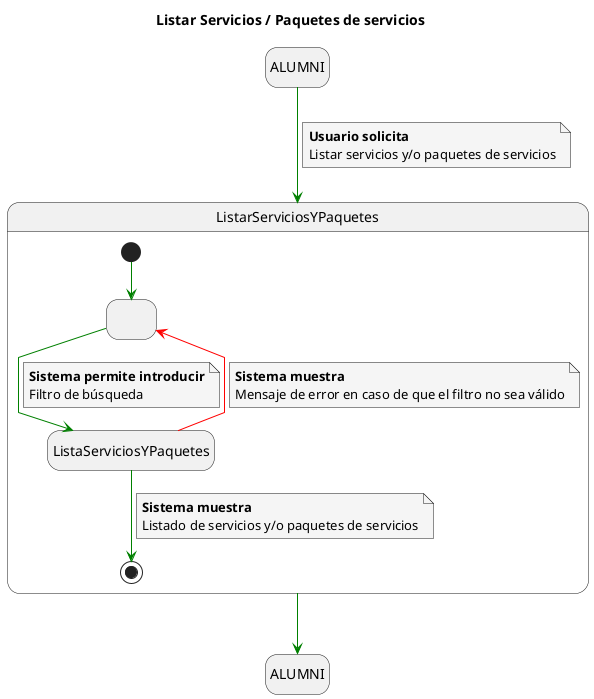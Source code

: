 @startuml
skinparam defaultFontName Arial
skinparam NoteBackgroundColor #whiteSmoke
skinparam ArrowColor #green
skinparam Linetype polyline
top to bottom direction

hide empty description
title Listar Servicios / Paquetes de servicios

skinparam defaultFontName Arial
top to bottom direction

state endState as "ALUMNI"

ALUMNI -down-> ListarServiciosYPaquetes
note on link
<b>Usuario solicita</b>
Listar servicios y/o paquetes de servicios
end note

ListarServiciosYPaquetes -down-> endState

state ListarServiciosYPaquetes{
  state 1 as " "
  [*] --> 1
  1 --> ListaServiciosYPaquetes
  note on link
  <b>Sistema permite introducir</b>
  Filtro de búsqueda
  end note
  ListaServiciosYPaquetes -[#red]-> 1
  note on link
  <b>Sistema muestra</b>
  Mensaje de error en caso de que el filtro no sea válido
  end note
  ListaServiciosYPaquetes --> [*]
  note on link
  <b>Sistema muestra</b>
  Listado de servicios y/o paquetes de servicios
  end note
}
@enduml

